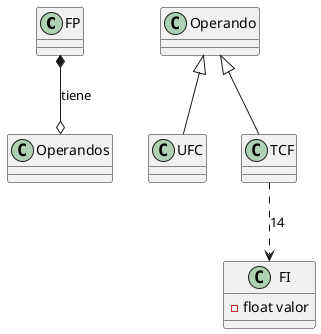 @startuml ejercicio9

/'La ecuación de FP tiene 2 operandos, el primero es UFC, el segundo es TCF. Los TCF
dependen de la valoración de 14 subfactores de complejidad técnica (Fi)'/
class FP {

}

class Operandos {
}

class UFC extends Operando {
}

class TCF extends Operando {
}

class FI {
    - float valor
}

FP *--o Operandos: tiene
TCF  ..> FI: 14
@enduml
